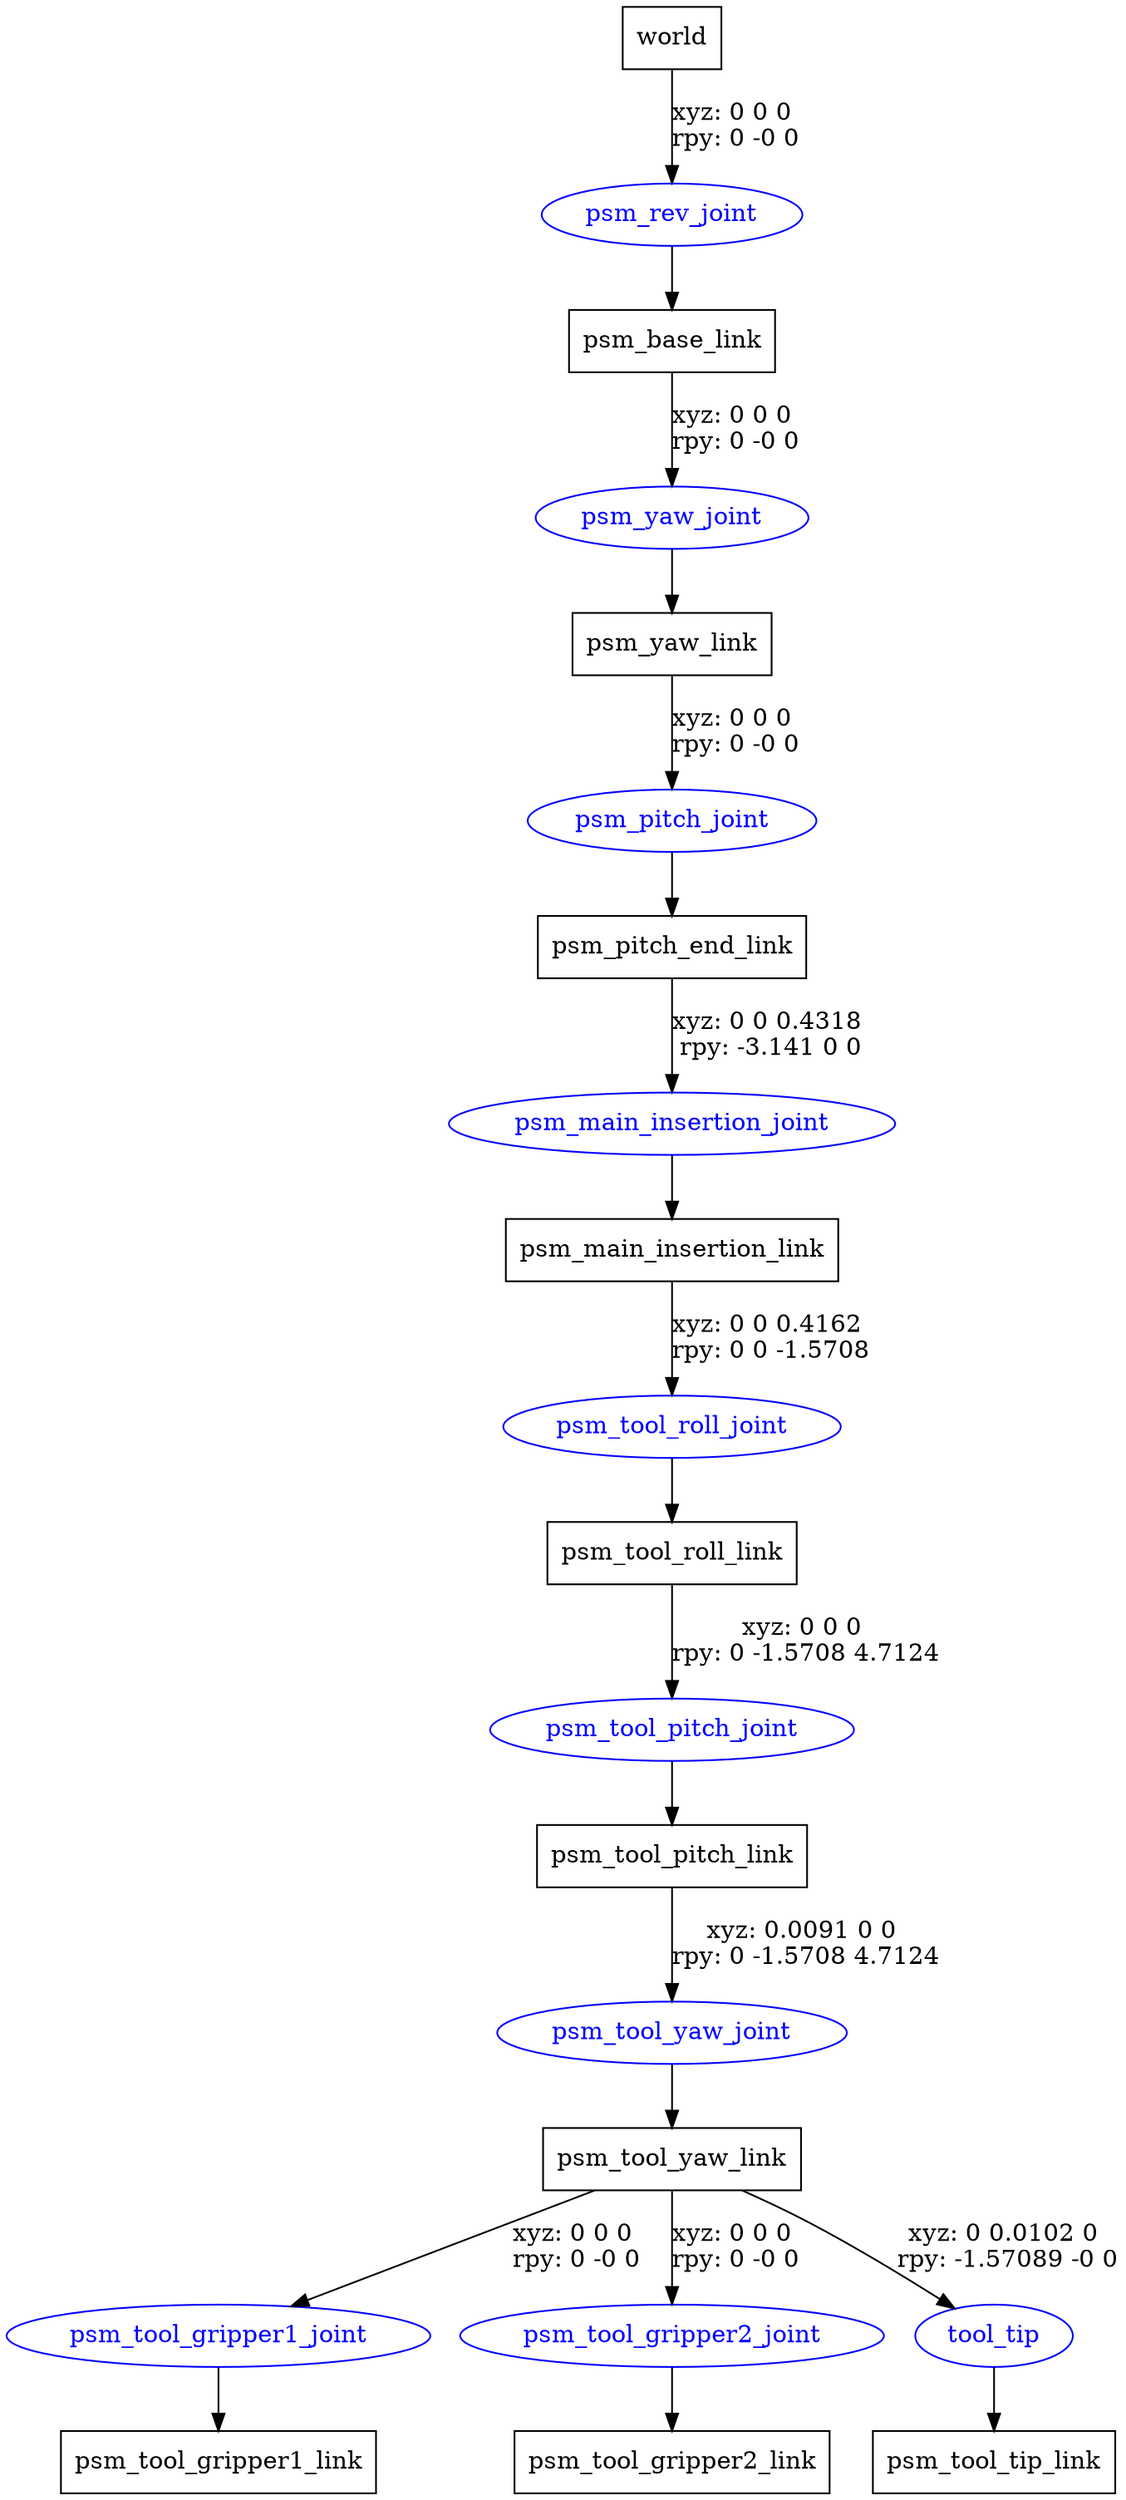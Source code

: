 digraph G {
node [shape=box];
"world" [label="world"];
"psm_base_link" [label="psm_base_link"];
"psm_yaw_link" [label="psm_yaw_link"];
"psm_pitch_end_link" [label="psm_pitch_end_link"];
"psm_main_insertion_link" [label="psm_main_insertion_link"];
"psm_tool_roll_link" [label="psm_tool_roll_link"];
"psm_tool_pitch_link" [label="psm_tool_pitch_link"];
"psm_tool_yaw_link" [label="psm_tool_yaw_link"];
"psm_tool_gripper1_link" [label="psm_tool_gripper1_link"];
"psm_tool_gripper2_link" [label="psm_tool_gripper2_link"];
"psm_tool_tip_link" [label="psm_tool_tip_link"];
node [shape=ellipse, color=blue, fontcolor=blue];
"world" -> "psm_rev_joint" [label="xyz: 0 0 0 \nrpy: 0 -0 0"]
"psm_rev_joint" -> "psm_base_link"
"psm_base_link" -> "psm_yaw_joint" [label="xyz: 0 0 0 \nrpy: 0 -0 0"]
"psm_yaw_joint" -> "psm_yaw_link"
"psm_yaw_link" -> "psm_pitch_joint" [label="xyz: 0 0 0 \nrpy: 0 -0 0"]
"psm_pitch_joint" -> "psm_pitch_end_link"
"psm_pitch_end_link" -> "psm_main_insertion_joint" [label="xyz: 0 0 0.4318 \nrpy: -3.141 0 0"]
"psm_main_insertion_joint" -> "psm_main_insertion_link"
"psm_main_insertion_link" -> "psm_tool_roll_joint" [label="xyz: 0 0 0.4162 \nrpy: 0 0 -1.5708"]
"psm_tool_roll_joint" -> "psm_tool_roll_link"
"psm_tool_roll_link" -> "psm_tool_pitch_joint" [label="xyz: 0 0 0 \nrpy: 0 -1.5708 4.7124"]
"psm_tool_pitch_joint" -> "psm_tool_pitch_link"
"psm_tool_pitch_link" -> "psm_tool_yaw_joint" [label="xyz: 0.0091 0 0 \nrpy: 0 -1.5708 4.7124"]
"psm_tool_yaw_joint" -> "psm_tool_yaw_link"
"psm_tool_yaw_link" -> "psm_tool_gripper1_joint" [label="xyz: 0 0 0 \nrpy: 0 -0 0"]
"psm_tool_gripper1_joint" -> "psm_tool_gripper1_link"
"psm_tool_yaw_link" -> "psm_tool_gripper2_joint" [label="xyz: 0 0 0 \nrpy: 0 -0 0"]
"psm_tool_gripper2_joint" -> "psm_tool_gripper2_link"
"psm_tool_yaw_link" -> "tool_tip" [label="xyz: 0 0.0102 0 \nrpy: -1.57089 -0 0"]
"tool_tip" -> "psm_tool_tip_link"
}
